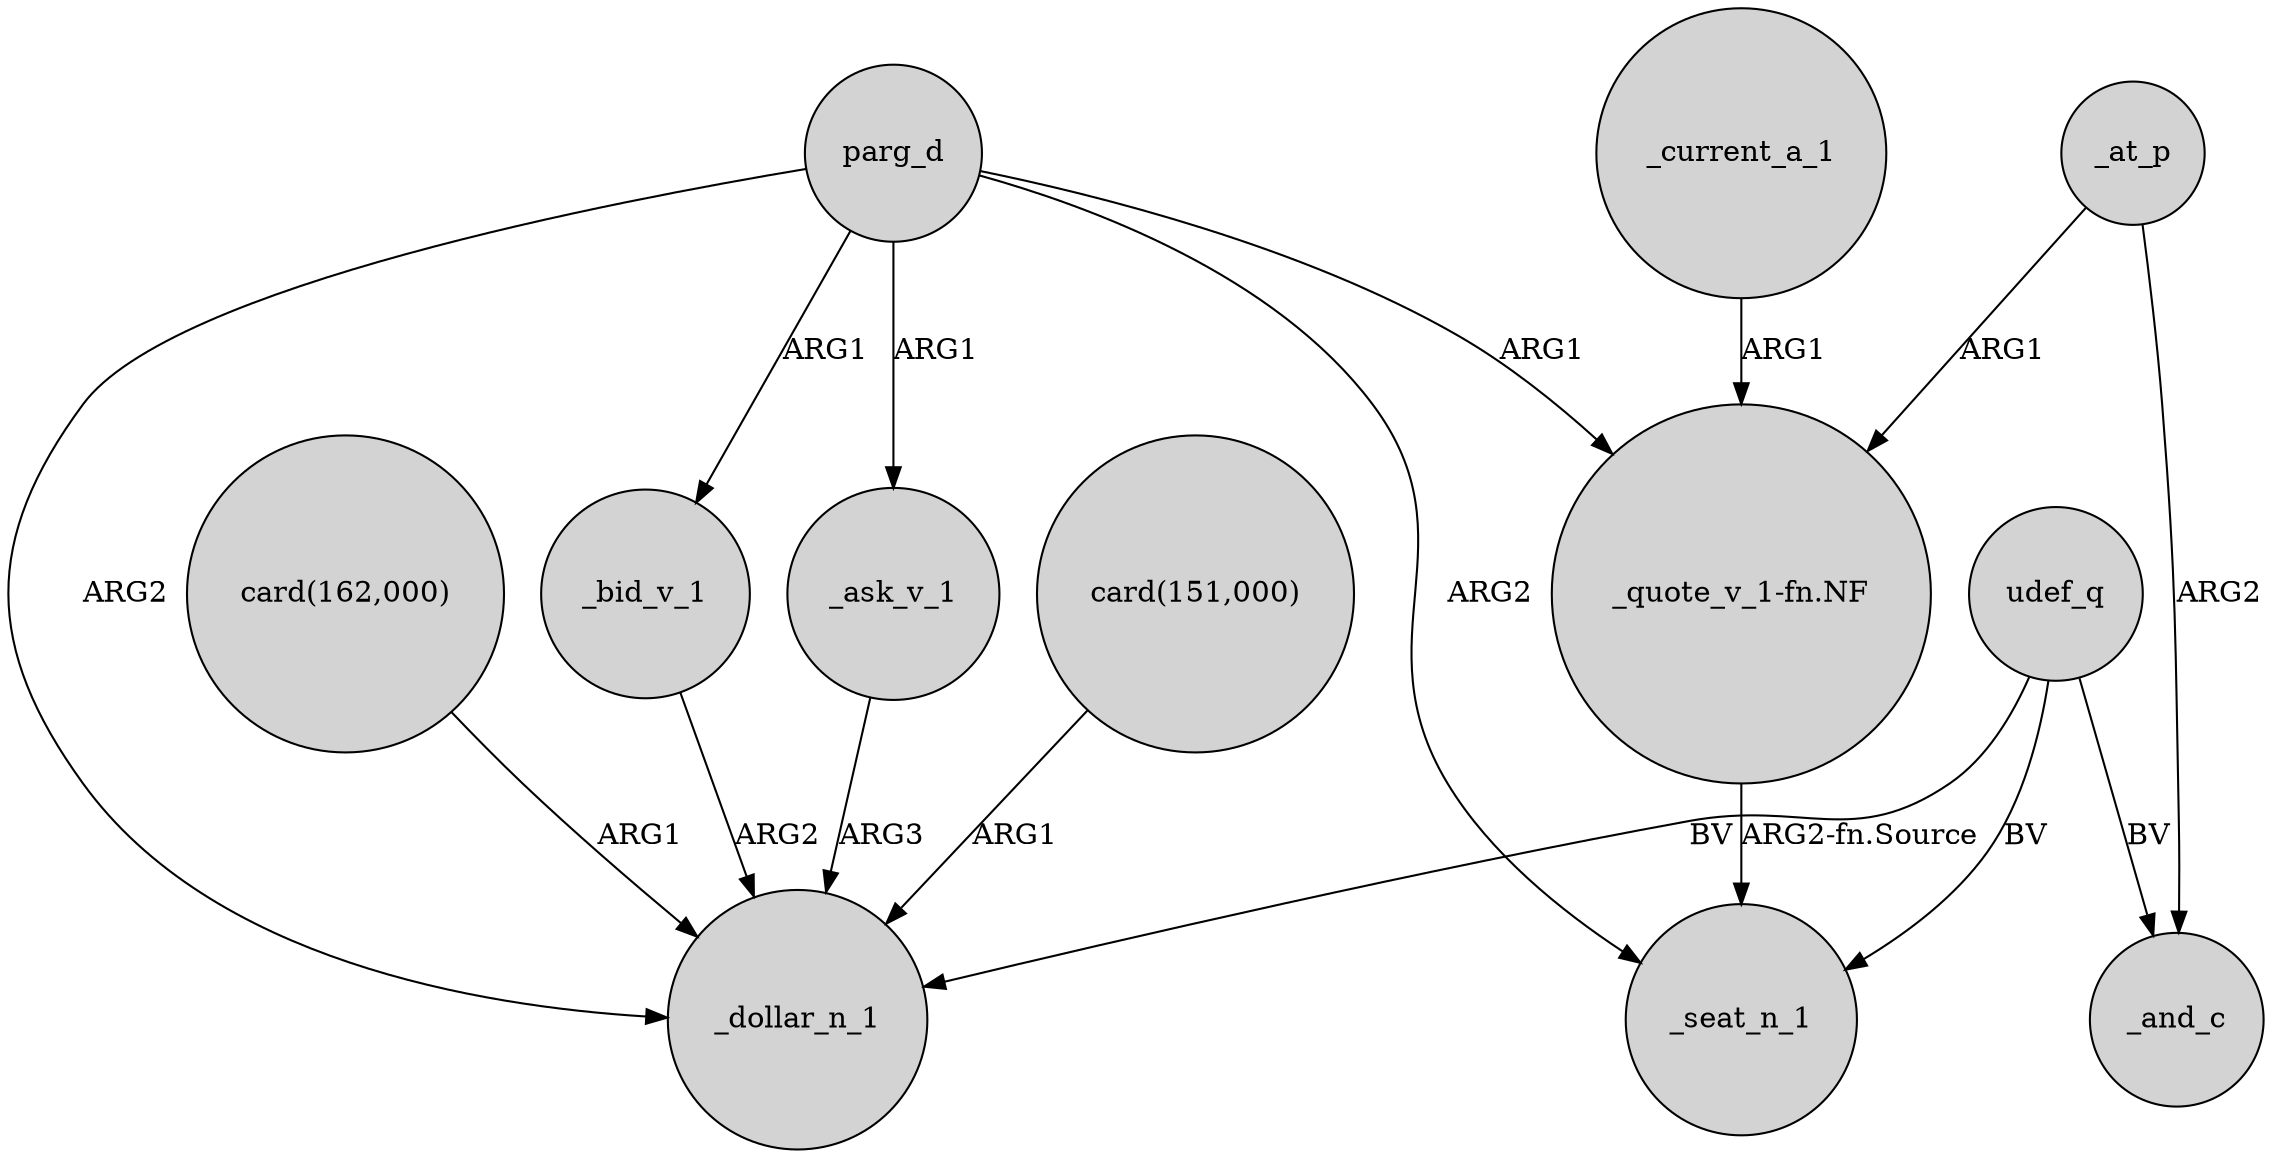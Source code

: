 digraph {
	node [shape=circle style=filled]
	_bid_v_1 -> _dollar_n_1 [label=ARG2]
	parg_d -> _dollar_n_1 [label=ARG2]
	"card(162,000)" -> _dollar_n_1 [label=ARG1]
	parg_d -> _ask_v_1 [label=ARG1]
	udef_q -> _seat_n_1 [label=BV]
	_current_a_1 -> "_quote_v_1-fn.NF" [label=ARG1]
	_at_p -> "_quote_v_1-fn.NF" [label=ARG1]
	parg_d -> _seat_n_1 [label=ARG2]
	"_quote_v_1-fn.NF" -> _seat_n_1 [label="ARG2-fn.Source"]
	"card(151,000)" -> _dollar_n_1 [label=ARG1]
	udef_q -> _and_c [label=BV]
	parg_d -> _bid_v_1 [label=ARG1]
	_ask_v_1 -> _dollar_n_1 [label=ARG3]
	_at_p -> _and_c [label=ARG2]
	parg_d -> "_quote_v_1-fn.NF" [label=ARG1]
	udef_q -> _dollar_n_1 [label=BV]
}

